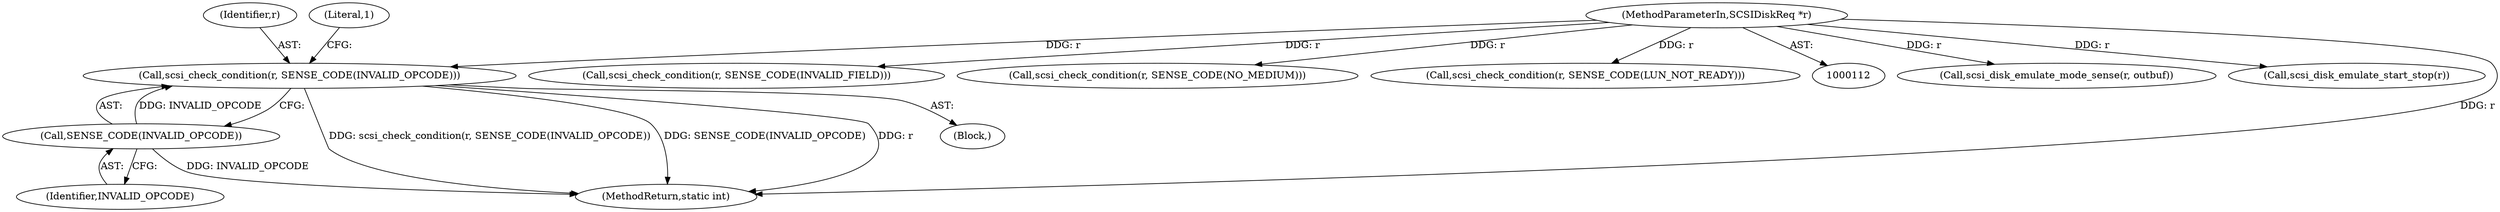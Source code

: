 digraph "0_qemu_7285477ab11831b1cf56e45878a89170dd06d9b9@pointer" {
"1000630" [label="(Call,scsi_check_condition(r, SENSE_CODE(INVALID_OPCODE)))"];
"1000113" [label="(MethodParameterIn,SCSIDiskReq *r)"];
"1000632" [label="(Call,SENSE_CODE(INVALID_OPCODE))"];
"1000113" [label="(MethodParameterIn,SCSIDiskReq *r)"];
"1000224" [label="(Call,scsi_disk_emulate_mode_sense(r, outbuf))"];
"1000300" [label="(Call,scsi_disk_emulate_start_stop(r))"];
"1000631" [label="(Identifier,r)"];
"1000194" [label="(Block,)"];
"1000632" [label="(Call,SENSE_CODE(INVALID_OPCODE))"];
"1000633" [label="(Identifier,INVALID_OPCODE)"];
"1000675" [label="(Call,scsi_check_condition(r, SENSE_CODE(INVALID_FIELD)))"];
"1000636" [label="(Literal,1)"];
"1000682" [label="(MethodReturn,static int)"];
"1000630" [label="(Call,scsi_check_condition(r, SENSE_CODE(INVALID_OPCODE)))"];
"1000651" [label="(Call,scsi_check_condition(r, SENSE_CODE(NO_MEDIUM)))"];
"1000657" [label="(Call,scsi_check_condition(r, SENSE_CODE(LUN_NOT_READY)))"];
"1000630" -> "1000194"  [label="AST: "];
"1000630" -> "1000632"  [label="CFG: "];
"1000631" -> "1000630"  [label="AST: "];
"1000632" -> "1000630"  [label="AST: "];
"1000636" -> "1000630"  [label="CFG: "];
"1000630" -> "1000682"  [label="DDG: scsi_check_condition(r, SENSE_CODE(INVALID_OPCODE))"];
"1000630" -> "1000682"  [label="DDG: SENSE_CODE(INVALID_OPCODE)"];
"1000630" -> "1000682"  [label="DDG: r"];
"1000113" -> "1000630"  [label="DDG: r"];
"1000632" -> "1000630"  [label="DDG: INVALID_OPCODE"];
"1000113" -> "1000112"  [label="AST: "];
"1000113" -> "1000682"  [label="DDG: r"];
"1000113" -> "1000224"  [label="DDG: r"];
"1000113" -> "1000300"  [label="DDG: r"];
"1000113" -> "1000651"  [label="DDG: r"];
"1000113" -> "1000657"  [label="DDG: r"];
"1000113" -> "1000675"  [label="DDG: r"];
"1000632" -> "1000633"  [label="CFG: "];
"1000633" -> "1000632"  [label="AST: "];
"1000632" -> "1000682"  [label="DDG: INVALID_OPCODE"];
}
